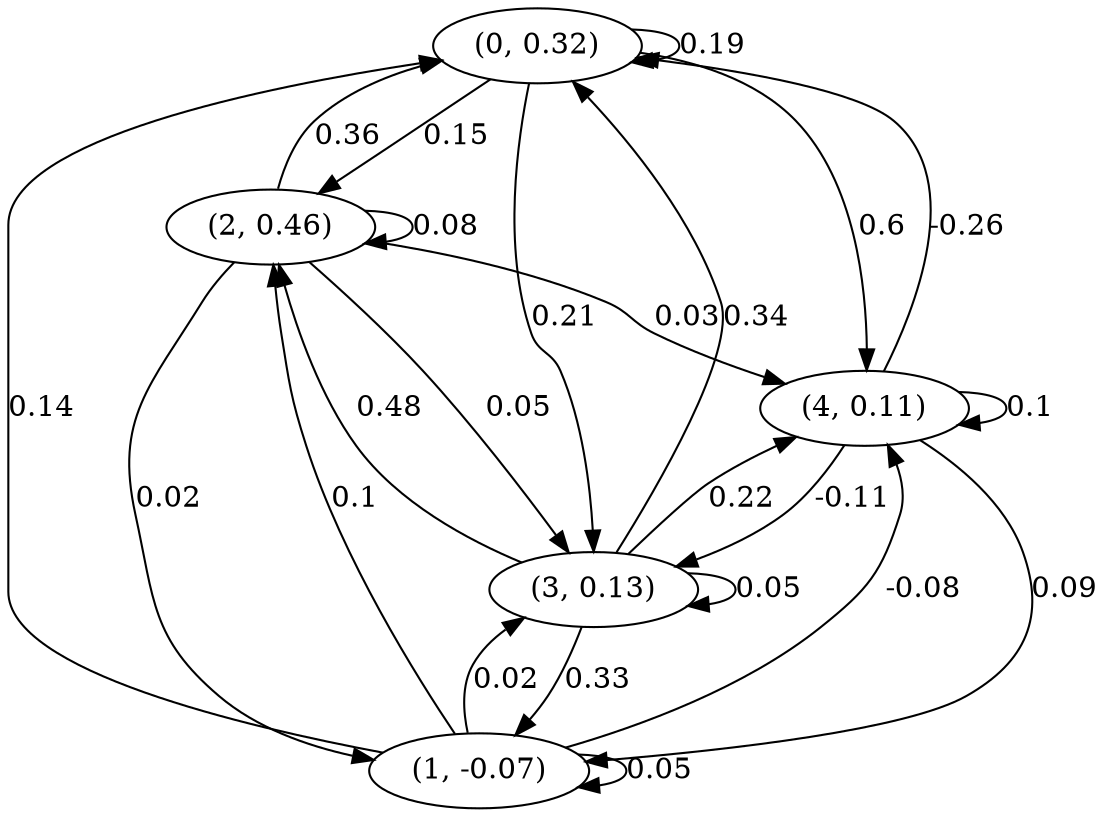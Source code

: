 digraph {
    0 [ label = "(0, 0.32)" ]
    1 [ label = "(1, -0.07)" ]
    2 [ label = "(2, 0.46)" ]
    3 [ label = "(3, 0.13)" ]
    4 [ label = "(4, 0.11)" ]
    0 -> 0 [ label = "0.19" ]
    1 -> 1 [ label = "0.05" ]
    2 -> 2 [ label = "0.08" ]
    3 -> 3 [ label = "0.05" ]
    4 -> 4 [ label = "0.1" ]
    1 -> 0 [ label = "0.14" ]
    2 -> 0 [ label = "0.36" ]
    3 -> 0 [ label = "0.34" ]
    4 -> 0 [ label = "-0.26" ]
    2 -> 1 [ label = "0.02" ]
    3 -> 1 [ label = "0.33" ]
    4 -> 1 [ label = "0.09" ]
    0 -> 2 [ label = "0.15" ]
    1 -> 2 [ label = "0.1" ]
    3 -> 2 [ label = "0.48" ]
    0 -> 3 [ label = "0.21" ]
    1 -> 3 [ label = "0.02" ]
    2 -> 3 [ label = "0.05" ]
    4 -> 3 [ label = "-0.11" ]
    0 -> 4 [ label = "0.6" ]
    1 -> 4 [ label = "-0.08" ]
    2 -> 4 [ label = "0.03" ]
    3 -> 4 [ label = "0.22" ]
}

